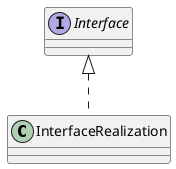 ﻿@startuml
class InterfaceRealization {
}
interface Interface
Interface <|.. InterfaceRealization
@enduml